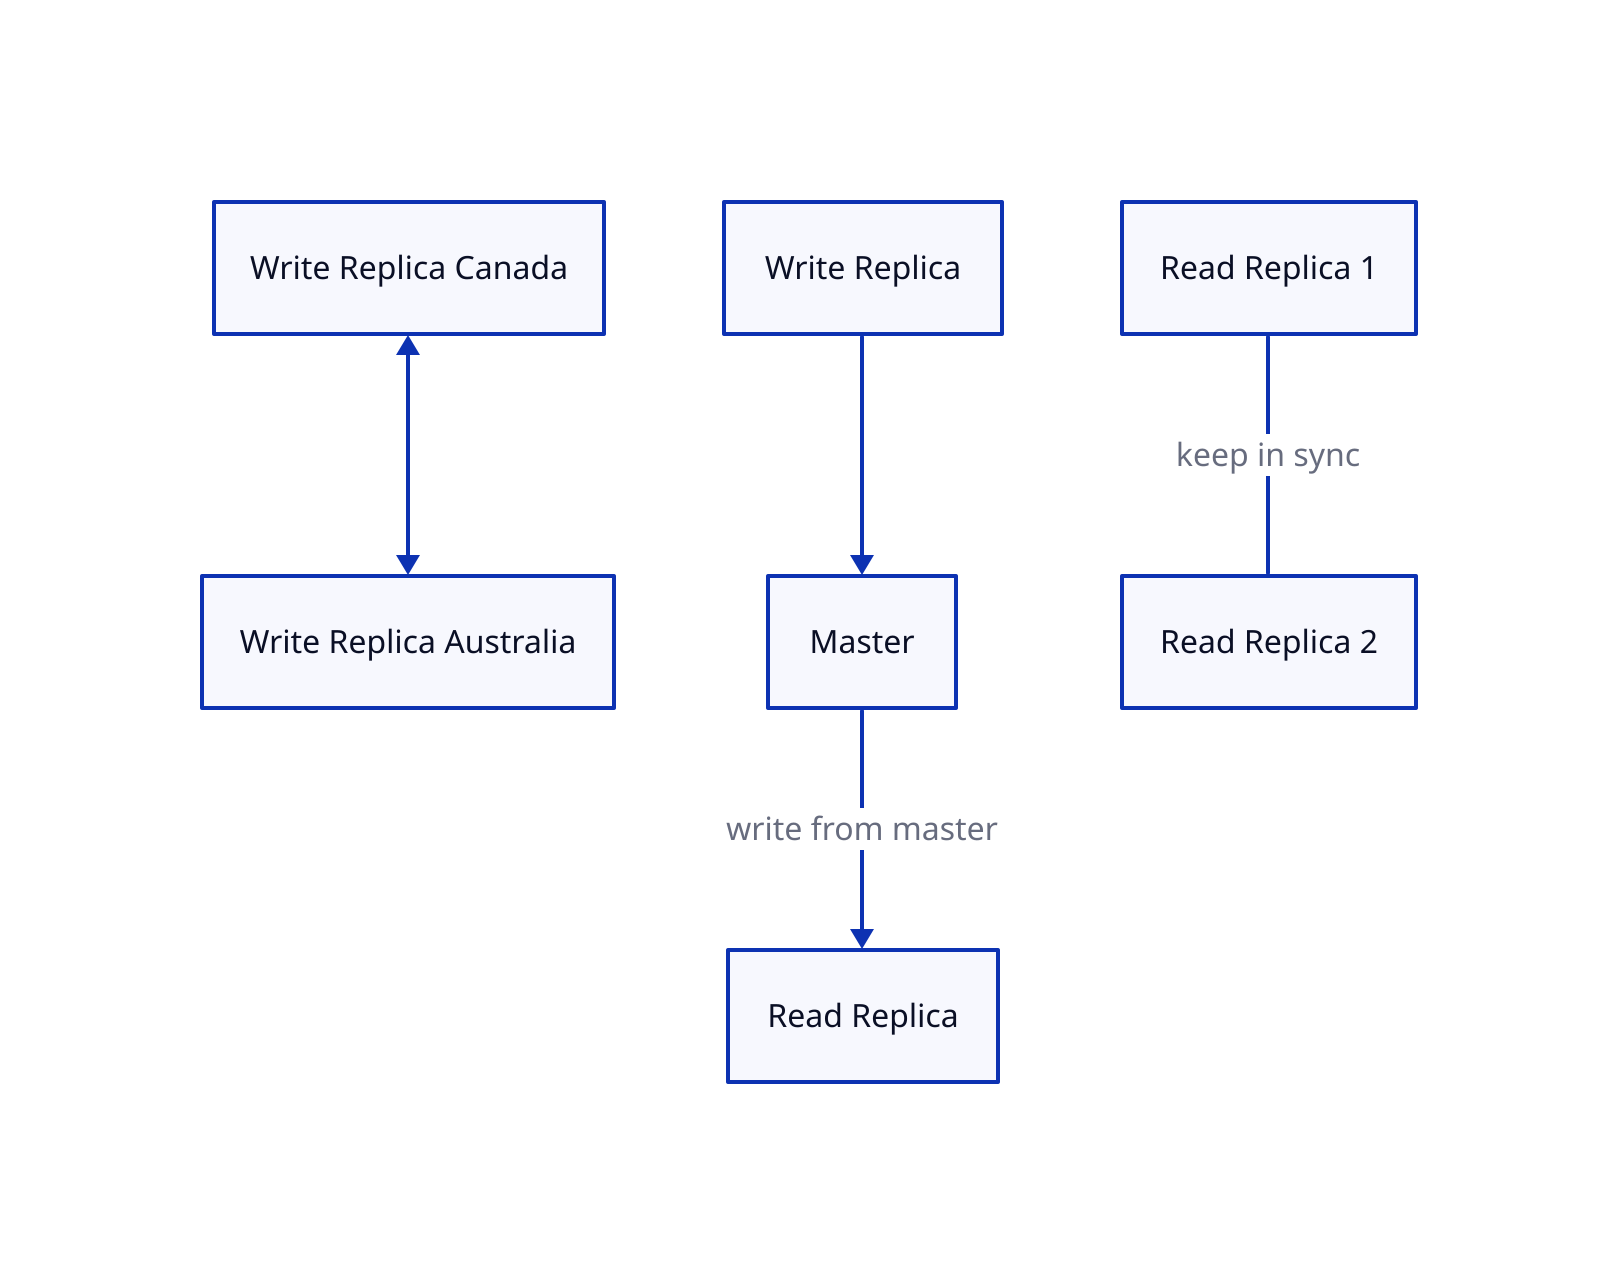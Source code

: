 Write Replica Canada <-> Write Replica Australia

Read Replica <- Master: write from master

Write Replica -> Master

Read Replica 1 -- Read Replica 2: keep in sync